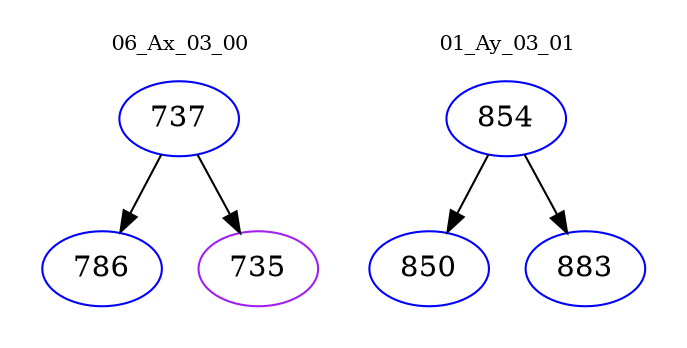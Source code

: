 digraph{
subgraph cluster_0 {
color = white
label = "06_Ax_03_00";
fontsize=10;
T0_737 [label="737", color="blue"]
T0_737 -> T0_786 [color="black"]
T0_786 [label="786", color="blue"]
T0_737 -> T0_735 [color="black"]
T0_735 [label="735", color="purple"]
}
subgraph cluster_1 {
color = white
label = "01_Ay_03_01";
fontsize=10;
T1_854 [label="854", color="blue"]
T1_854 -> T1_850 [color="black"]
T1_850 [label="850", color="blue"]
T1_854 -> T1_883 [color="black"]
T1_883 [label="883", color="blue"]
}
}
